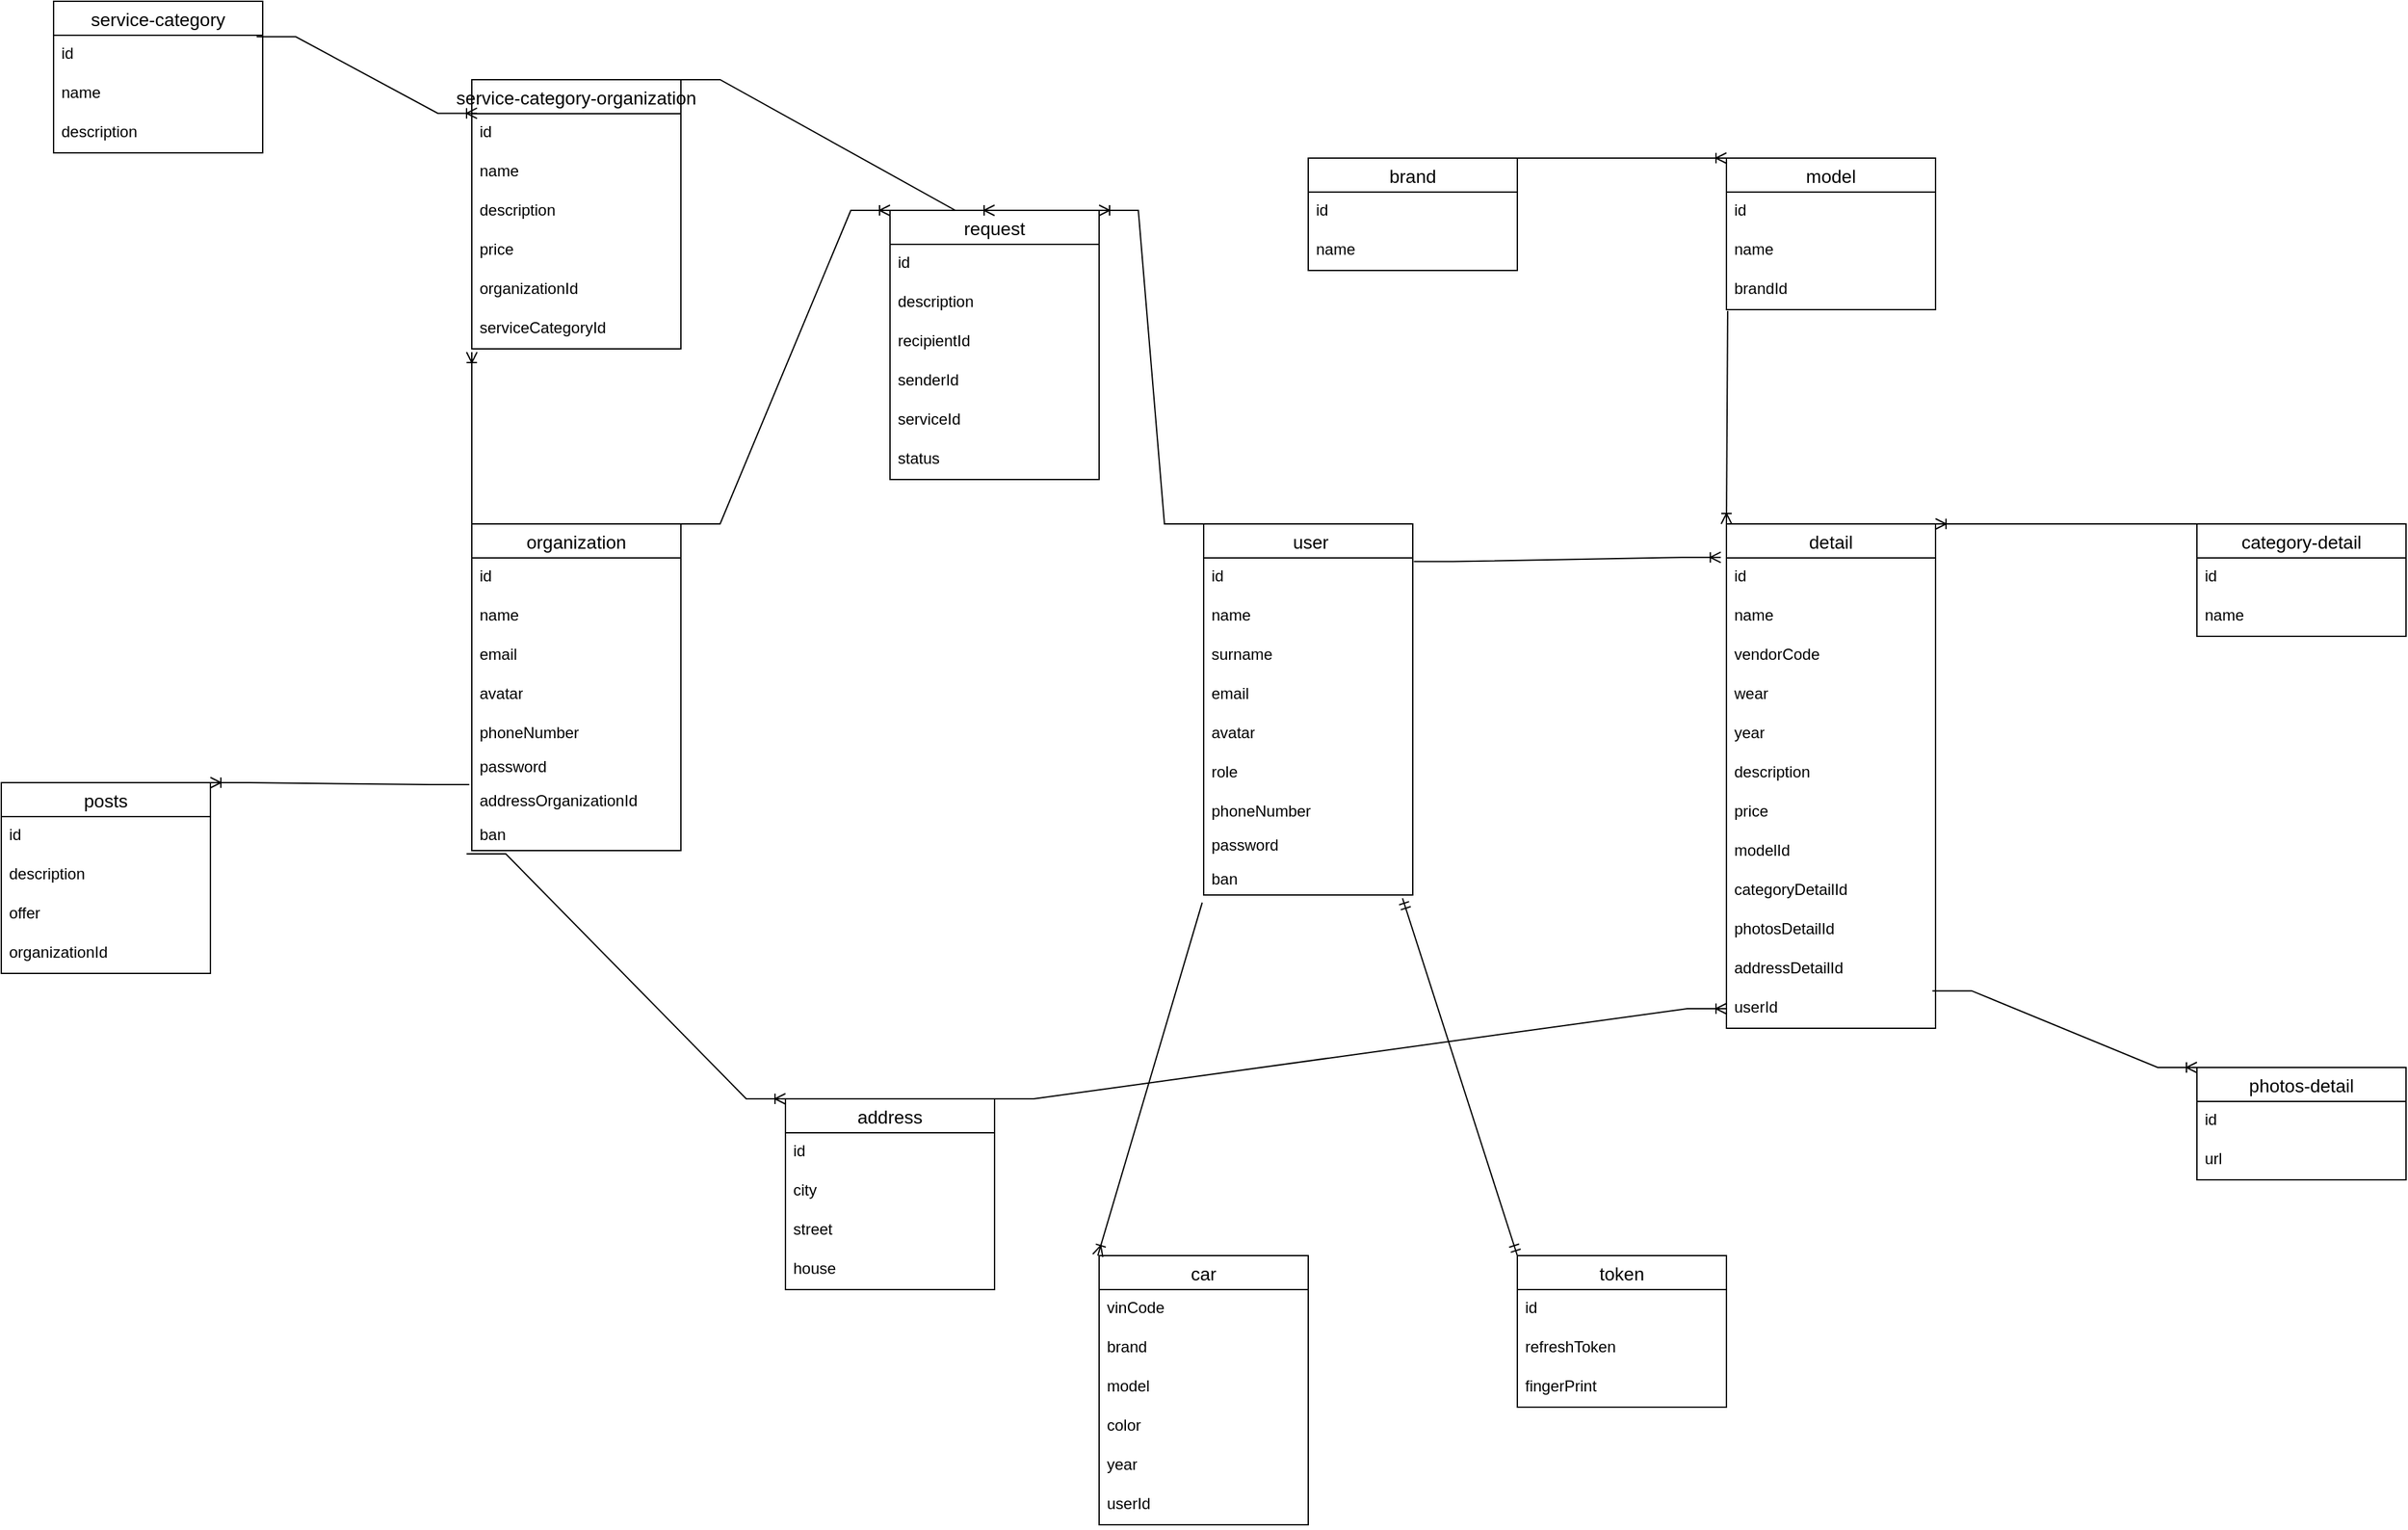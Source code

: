 <mxfile version="23.1.4" type="device">
  <diagram id="mkQ1xvhM_ryLj7Scr8Ff" name="Страница — 2">
    <mxGraphModel dx="2261" dy="1989" grid="1" gridSize="10" guides="1" tooltips="1" connect="1" arrows="1" fold="1" page="1" pageScale="1" pageWidth="827" pageHeight="1169" math="0" shadow="0">
      <root>
        <mxCell id="0" />
        <mxCell id="1" parent="0" />
        <mxCell id="lNOaAzDgbvizDWfTRkox-1" value="brand" style="swimlane;fontStyle=0;childLayout=stackLayout;horizontal=1;startSize=26;horizontalStack=0;resizeParent=1;resizeParentMax=0;resizeLast=0;collapsible=1;marginBottom=0;align=center;fontSize=14;" parent="1" vertex="1">
          <mxGeometry x="240" y="80" width="160" height="86" as="geometry" />
        </mxCell>
        <mxCell id="lNOaAzDgbvizDWfTRkox-2" value="id" style="text;strokeColor=none;fillColor=none;spacingLeft=4;spacingRight=4;overflow=hidden;rotatable=0;points=[[0,0.5],[1,0.5]];portConstraint=eastwest;fontSize=12;whiteSpace=wrap;html=1;" parent="lNOaAzDgbvizDWfTRkox-1" vertex="1">
          <mxGeometry y="26" width="160" height="30" as="geometry" />
        </mxCell>
        <mxCell id="lNOaAzDgbvizDWfTRkox-3" value="name" style="text;strokeColor=none;fillColor=none;spacingLeft=4;spacingRight=4;overflow=hidden;rotatable=0;points=[[0,0.5],[1,0.5]];portConstraint=eastwest;fontSize=12;whiteSpace=wrap;html=1;" parent="lNOaAzDgbvizDWfTRkox-1" vertex="1">
          <mxGeometry y="56" width="160" height="30" as="geometry" />
        </mxCell>
        <mxCell id="lNOaAzDgbvizDWfTRkox-7" value="model" style="swimlane;fontStyle=0;childLayout=stackLayout;horizontal=1;startSize=26;horizontalStack=0;resizeParent=1;resizeParentMax=0;resizeLast=0;collapsible=1;marginBottom=0;align=center;fontSize=14;" parent="1" vertex="1">
          <mxGeometry x="560" y="80" width="160" height="116" as="geometry" />
        </mxCell>
        <mxCell id="lNOaAzDgbvizDWfTRkox-8" value="id" style="text;strokeColor=none;fillColor=none;spacingLeft=4;spacingRight=4;overflow=hidden;rotatable=0;points=[[0,0.5],[1,0.5]];portConstraint=eastwest;fontSize=12;whiteSpace=wrap;html=1;" parent="lNOaAzDgbvizDWfTRkox-7" vertex="1">
          <mxGeometry y="26" width="160" height="30" as="geometry" />
        </mxCell>
        <mxCell id="lNOaAzDgbvizDWfTRkox-9" value="name" style="text;strokeColor=none;fillColor=none;spacingLeft=4;spacingRight=4;overflow=hidden;rotatable=0;points=[[0,0.5],[1,0.5]];portConstraint=eastwest;fontSize=12;whiteSpace=wrap;html=1;" parent="lNOaAzDgbvizDWfTRkox-7" vertex="1">
          <mxGeometry y="56" width="160" height="30" as="geometry" />
        </mxCell>
        <mxCell id="lNOaAzDgbvizDWfTRkox-11" value="brandId" style="text;strokeColor=none;fillColor=none;spacingLeft=4;spacingRight=4;overflow=hidden;rotatable=0;points=[[0,0.5],[1,0.5]];portConstraint=eastwest;fontSize=12;whiteSpace=wrap;html=1;" parent="lNOaAzDgbvizDWfTRkox-7" vertex="1">
          <mxGeometry y="86" width="160" height="30" as="geometry" />
        </mxCell>
        <mxCell id="lNOaAzDgbvizDWfTRkox-10" value="" style="edgeStyle=entityRelationEdgeStyle;fontSize=12;html=1;endArrow=ERoneToMany;rounded=0;exitX=1;exitY=0;exitDx=0;exitDy=0;entryX=0;entryY=0;entryDx=0;entryDy=0;" parent="1" source="lNOaAzDgbvizDWfTRkox-1" target="lNOaAzDgbvizDWfTRkox-7" edge="1">
          <mxGeometry width="100" height="100" relative="1" as="geometry">
            <mxPoint x="500" y="190" as="sourcePoint" />
            <mxPoint x="600" y="90" as="targetPoint" />
          </mxGeometry>
        </mxCell>
        <mxCell id="lNOaAzDgbvizDWfTRkox-12" value="category-detail" style="swimlane;fontStyle=0;childLayout=stackLayout;horizontal=1;startSize=26;horizontalStack=0;resizeParent=1;resizeParentMax=0;resizeLast=0;collapsible=1;marginBottom=0;align=center;fontSize=14;" parent="1" vertex="1">
          <mxGeometry x="920" y="360" width="160" height="86" as="geometry" />
        </mxCell>
        <mxCell id="lNOaAzDgbvizDWfTRkox-13" value="id" style="text;strokeColor=none;fillColor=none;spacingLeft=4;spacingRight=4;overflow=hidden;rotatable=0;points=[[0,0.5],[1,0.5]];portConstraint=eastwest;fontSize=12;whiteSpace=wrap;html=1;" parent="lNOaAzDgbvizDWfTRkox-12" vertex="1">
          <mxGeometry y="26" width="160" height="30" as="geometry" />
        </mxCell>
        <mxCell id="lNOaAzDgbvizDWfTRkox-14" value="name" style="text;strokeColor=none;fillColor=none;spacingLeft=4;spacingRight=4;overflow=hidden;rotatable=0;points=[[0,0.5],[1,0.5]];portConstraint=eastwest;fontSize=12;whiteSpace=wrap;html=1;" parent="lNOaAzDgbvizDWfTRkox-12" vertex="1">
          <mxGeometry y="56" width="160" height="30" as="geometry" />
        </mxCell>
        <mxCell id="lNOaAzDgbvizDWfTRkox-16" value="detail" style="swimlane;fontStyle=0;childLayout=stackLayout;horizontal=1;startSize=26;horizontalStack=0;resizeParent=1;resizeParentMax=0;resizeLast=0;collapsible=1;marginBottom=0;align=center;fontSize=14;" parent="1" vertex="1">
          <mxGeometry x="560" y="360" width="160" height="386" as="geometry" />
        </mxCell>
        <mxCell id="lNOaAzDgbvizDWfTRkox-17" value="id" style="text;strokeColor=none;fillColor=none;spacingLeft=4;spacingRight=4;overflow=hidden;rotatable=0;points=[[0,0.5],[1,0.5]];portConstraint=eastwest;fontSize=12;whiteSpace=wrap;html=1;" parent="lNOaAzDgbvizDWfTRkox-16" vertex="1">
          <mxGeometry y="26" width="160" height="30" as="geometry" />
        </mxCell>
        <mxCell id="lNOaAzDgbvizDWfTRkox-18" value="name" style="text;strokeColor=none;fillColor=none;spacingLeft=4;spacingRight=4;overflow=hidden;rotatable=0;points=[[0,0.5],[1,0.5]];portConstraint=eastwest;fontSize=12;whiteSpace=wrap;html=1;" parent="lNOaAzDgbvizDWfTRkox-16" vertex="1">
          <mxGeometry y="56" width="160" height="30" as="geometry" />
        </mxCell>
        <mxCell id="lNOaAzDgbvizDWfTRkox-19" value="vendorCode" style="text;strokeColor=none;fillColor=none;spacingLeft=4;spacingRight=4;overflow=hidden;rotatable=0;points=[[0,0.5],[1,0.5]];portConstraint=eastwest;fontSize=12;whiteSpace=wrap;html=1;" parent="lNOaAzDgbvizDWfTRkox-16" vertex="1">
          <mxGeometry y="86" width="160" height="30" as="geometry" />
        </mxCell>
        <mxCell id="lNOaAzDgbvizDWfTRkox-20" value="wear" style="text;strokeColor=none;fillColor=none;spacingLeft=4;spacingRight=4;overflow=hidden;rotatable=0;points=[[0,0.5],[1,0.5]];portConstraint=eastwest;fontSize=12;whiteSpace=wrap;html=1;" parent="lNOaAzDgbvizDWfTRkox-16" vertex="1">
          <mxGeometry y="116" width="160" height="30" as="geometry" />
        </mxCell>
        <mxCell id="lNOaAzDgbvizDWfTRkox-21" value="year" style="text;strokeColor=none;fillColor=none;spacingLeft=4;spacingRight=4;overflow=hidden;rotatable=0;points=[[0,0.5],[1,0.5]];portConstraint=eastwest;fontSize=12;whiteSpace=wrap;html=1;" parent="lNOaAzDgbvizDWfTRkox-16" vertex="1">
          <mxGeometry y="146" width="160" height="30" as="geometry" />
        </mxCell>
        <mxCell id="lNOaAzDgbvizDWfTRkox-22" value="description" style="text;strokeColor=none;fillColor=none;spacingLeft=4;spacingRight=4;overflow=hidden;rotatable=0;points=[[0,0.5],[1,0.5]];portConstraint=eastwest;fontSize=12;whiteSpace=wrap;html=1;" parent="lNOaAzDgbvizDWfTRkox-16" vertex="1">
          <mxGeometry y="176" width="160" height="30" as="geometry" />
        </mxCell>
        <mxCell id="lNOaAzDgbvizDWfTRkox-23" value="price" style="text;strokeColor=none;fillColor=none;spacingLeft=4;spacingRight=4;overflow=hidden;rotatable=0;points=[[0,0.5],[1,0.5]];portConstraint=eastwest;fontSize=12;whiteSpace=wrap;html=1;" parent="lNOaAzDgbvizDWfTRkox-16" vertex="1">
          <mxGeometry y="206" width="160" height="30" as="geometry" />
        </mxCell>
        <mxCell id="lNOaAzDgbvizDWfTRkox-28" value="modelId" style="text;strokeColor=none;fillColor=none;spacingLeft=4;spacingRight=4;overflow=hidden;rotatable=0;points=[[0,0.5],[1,0.5]];portConstraint=eastwest;fontSize=12;whiteSpace=wrap;html=1;" parent="lNOaAzDgbvizDWfTRkox-16" vertex="1">
          <mxGeometry y="236" width="160" height="30" as="geometry" />
        </mxCell>
        <mxCell id="lNOaAzDgbvizDWfTRkox-30" value="categoryDetailId" style="text;strokeColor=none;fillColor=none;spacingLeft=4;spacingRight=4;overflow=hidden;rotatable=0;points=[[0,0.5],[1,0.5]];portConstraint=eastwest;fontSize=12;whiteSpace=wrap;html=1;" parent="lNOaAzDgbvizDWfTRkox-16" vertex="1">
          <mxGeometry y="266" width="160" height="30" as="geometry" />
        </mxCell>
        <mxCell id="lNOaAzDgbvizDWfTRkox-24" value="photosDetailId" style="text;strokeColor=none;fillColor=none;spacingLeft=4;spacingRight=4;overflow=hidden;rotatable=0;points=[[0,0.5],[1,0.5]];portConstraint=eastwest;fontSize=12;whiteSpace=wrap;html=1;" parent="lNOaAzDgbvizDWfTRkox-16" vertex="1">
          <mxGeometry y="296" width="160" height="30" as="geometry" />
        </mxCell>
        <mxCell id="lNOaAzDgbvizDWfTRkox-31" value="addressDetailId" style="text;strokeColor=none;fillColor=none;spacingLeft=4;spacingRight=4;overflow=hidden;rotatable=0;points=[[0,0.5],[1,0.5]];portConstraint=eastwest;fontSize=12;whiteSpace=wrap;html=1;" parent="lNOaAzDgbvizDWfTRkox-16" vertex="1">
          <mxGeometry y="326" width="160" height="30" as="geometry" />
        </mxCell>
        <mxCell id="lNOaAzDgbvizDWfTRkox-55" value="userId" style="text;strokeColor=none;fillColor=none;spacingLeft=4;spacingRight=4;overflow=hidden;rotatable=0;points=[[0,0.5],[1,0.5]];portConstraint=eastwest;fontSize=12;whiteSpace=wrap;html=1;" parent="lNOaAzDgbvizDWfTRkox-16" vertex="1">
          <mxGeometry y="356" width="160" height="30" as="geometry" />
        </mxCell>
        <mxCell id="lNOaAzDgbvizDWfTRkox-27" value="" style="fontSize=12;html=1;endArrow=ERoneToMany;rounded=0;exitX=0.006;exitY=1.033;exitDx=0;exitDy=0;exitPerimeter=0;entryX=0;entryY=0;entryDx=0;entryDy=0;" parent="1" source="lNOaAzDgbvizDWfTRkox-11" target="lNOaAzDgbvizDWfTRkox-16" edge="1">
          <mxGeometry width="100" height="100" relative="1" as="geometry">
            <mxPoint x="450" y="430" as="sourcePoint" />
            <mxPoint x="550" y="330" as="targetPoint" />
          </mxGeometry>
        </mxCell>
        <mxCell id="lNOaAzDgbvizDWfTRkox-29" value="" style="edgeStyle=entityRelationEdgeStyle;fontSize=12;html=1;endArrow=ERoneToMany;rounded=0;exitX=0;exitY=0;exitDx=0;exitDy=0;entryX=1;entryY=0;entryDx=0;entryDy=0;" parent="1" source="lNOaAzDgbvizDWfTRkox-12" target="lNOaAzDgbvizDWfTRkox-16" edge="1">
          <mxGeometry width="100" height="100" relative="1" as="geometry">
            <mxPoint x="610" y="430" as="sourcePoint" />
            <mxPoint x="810" y="520" as="targetPoint" />
          </mxGeometry>
        </mxCell>
        <mxCell id="lNOaAzDgbvizDWfTRkox-32" value="address" style="swimlane;fontStyle=0;childLayout=stackLayout;horizontal=1;startSize=26;horizontalStack=0;resizeParent=1;resizeParentMax=0;resizeLast=0;collapsible=1;marginBottom=0;align=center;fontSize=14;" parent="1" vertex="1">
          <mxGeometry x="-160" y="800" width="160" height="146" as="geometry" />
        </mxCell>
        <mxCell id="lNOaAzDgbvizDWfTRkox-33" value="id" style="text;strokeColor=none;fillColor=none;spacingLeft=4;spacingRight=4;overflow=hidden;rotatable=0;points=[[0,0.5],[1,0.5]];portConstraint=eastwest;fontSize=12;whiteSpace=wrap;html=1;" parent="lNOaAzDgbvizDWfTRkox-32" vertex="1">
          <mxGeometry y="26" width="160" height="30" as="geometry" />
        </mxCell>
        <mxCell id="lNOaAzDgbvizDWfTRkox-42" value="city" style="text;strokeColor=none;fillColor=none;spacingLeft=4;spacingRight=4;overflow=hidden;rotatable=0;points=[[0,0.5],[1,0.5]];portConstraint=eastwest;fontSize=12;whiteSpace=wrap;html=1;" parent="lNOaAzDgbvizDWfTRkox-32" vertex="1">
          <mxGeometry y="56" width="160" height="30" as="geometry" />
        </mxCell>
        <mxCell id="lNOaAzDgbvizDWfTRkox-34" value="street" style="text;strokeColor=none;fillColor=none;spacingLeft=4;spacingRight=4;overflow=hidden;rotatable=0;points=[[0,0.5],[1,0.5]];portConstraint=eastwest;fontSize=12;whiteSpace=wrap;html=1;" parent="lNOaAzDgbvizDWfTRkox-32" vertex="1">
          <mxGeometry y="86" width="160" height="30" as="geometry" />
        </mxCell>
        <mxCell id="lNOaAzDgbvizDWfTRkox-35" value="house" style="text;strokeColor=none;fillColor=none;spacingLeft=4;spacingRight=4;overflow=hidden;rotatable=0;points=[[0,0.5],[1,0.5]];portConstraint=eastwest;fontSize=12;whiteSpace=wrap;html=1;" parent="lNOaAzDgbvizDWfTRkox-32" vertex="1">
          <mxGeometry y="116" width="160" height="30" as="geometry" />
        </mxCell>
        <mxCell id="lNOaAzDgbvizDWfTRkox-37" value="photos-detail" style="swimlane;fontStyle=0;childLayout=stackLayout;horizontal=1;startSize=26;horizontalStack=0;resizeParent=1;resizeParentMax=0;resizeLast=0;collapsible=1;marginBottom=0;align=center;fontSize=14;" parent="1" vertex="1">
          <mxGeometry x="920" y="776" width="160" height="86" as="geometry" />
        </mxCell>
        <mxCell id="lNOaAzDgbvizDWfTRkox-38" value="id" style="text;strokeColor=none;fillColor=none;spacingLeft=4;spacingRight=4;overflow=hidden;rotatable=0;points=[[0,0.5],[1,0.5]];portConstraint=eastwest;fontSize=12;whiteSpace=wrap;html=1;" parent="lNOaAzDgbvizDWfTRkox-37" vertex="1">
          <mxGeometry y="26" width="160" height="30" as="geometry" />
        </mxCell>
        <mxCell id="lNOaAzDgbvizDWfTRkox-39" value="url" style="text;strokeColor=none;fillColor=none;spacingLeft=4;spacingRight=4;overflow=hidden;rotatable=0;points=[[0,0.5],[1,0.5]];portConstraint=eastwest;fontSize=12;whiteSpace=wrap;html=1;" parent="lNOaAzDgbvizDWfTRkox-37" vertex="1">
          <mxGeometry y="56" width="160" height="30" as="geometry" />
        </mxCell>
        <mxCell id="lNOaAzDgbvizDWfTRkox-41" value="" style="edgeStyle=entityRelationEdgeStyle;fontSize=12;html=1;endArrow=ERoneToMany;rounded=0;exitX=0.985;exitY=1.044;exitDx=0;exitDy=0;entryX=0;entryY=0;entryDx=0;entryDy=0;exitPerimeter=0;" parent="1" source="lNOaAzDgbvizDWfTRkox-31" target="lNOaAzDgbvizDWfTRkox-37" edge="1">
          <mxGeometry width="100" height="100" relative="1" as="geometry">
            <mxPoint x="830" y="836" as="sourcePoint" />
            <mxPoint x="620" y="836" as="targetPoint" />
          </mxGeometry>
        </mxCell>
        <mxCell id="lNOaAzDgbvizDWfTRkox-43" value=" user" style="swimlane;fontStyle=0;childLayout=stackLayout;horizontal=1;startSize=26;horizontalStack=0;resizeParent=1;resizeParentMax=0;resizeLast=0;collapsible=1;marginBottom=0;align=center;fontSize=14;" parent="1" vertex="1">
          <mxGeometry x="160" y="360" width="160" height="284" as="geometry" />
        </mxCell>
        <mxCell id="lNOaAzDgbvizDWfTRkox-44" value="id" style="text;strokeColor=none;fillColor=none;spacingLeft=4;spacingRight=4;overflow=hidden;rotatable=0;points=[[0,0.5],[1,0.5]];portConstraint=eastwest;fontSize=12;whiteSpace=wrap;html=1;" parent="lNOaAzDgbvizDWfTRkox-43" vertex="1">
          <mxGeometry y="26" width="160" height="30" as="geometry" />
        </mxCell>
        <mxCell id="lNOaAzDgbvizDWfTRkox-45" value="name" style="text;strokeColor=none;fillColor=none;spacingLeft=4;spacingRight=4;overflow=hidden;rotatable=0;points=[[0,0.5],[1,0.5]];portConstraint=eastwest;fontSize=12;whiteSpace=wrap;html=1;" parent="lNOaAzDgbvizDWfTRkox-43" vertex="1">
          <mxGeometry y="56" width="160" height="30" as="geometry" />
        </mxCell>
        <mxCell id="lNOaAzDgbvizDWfTRkox-46" value="surname" style="text;strokeColor=none;fillColor=none;spacingLeft=4;spacingRight=4;overflow=hidden;rotatable=0;points=[[0,0.5],[1,0.5]];portConstraint=eastwest;fontSize=12;whiteSpace=wrap;html=1;" parent="lNOaAzDgbvizDWfTRkox-43" vertex="1">
          <mxGeometry y="86" width="160" height="30" as="geometry" />
        </mxCell>
        <mxCell id="lNOaAzDgbvizDWfTRkox-47" value="email" style="text;strokeColor=none;fillColor=none;spacingLeft=4;spacingRight=4;overflow=hidden;rotatable=0;points=[[0,0.5],[1,0.5]];portConstraint=eastwest;fontSize=12;whiteSpace=wrap;html=1;" parent="lNOaAzDgbvizDWfTRkox-43" vertex="1">
          <mxGeometry y="116" width="160" height="30" as="geometry" />
        </mxCell>
        <mxCell id="lNOaAzDgbvizDWfTRkox-48" value="avatar" style="text;strokeColor=none;fillColor=none;spacingLeft=4;spacingRight=4;overflow=hidden;rotatable=0;points=[[0,0.5],[1,0.5]];portConstraint=eastwest;fontSize=12;whiteSpace=wrap;html=1;" parent="lNOaAzDgbvizDWfTRkox-43" vertex="1">
          <mxGeometry y="146" width="160" height="30" as="geometry" />
        </mxCell>
        <mxCell id="lNOaAzDgbvizDWfTRkox-49" value="role" style="text;strokeColor=none;fillColor=none;spacingLeft=4;spacingRight=4;overflow=hidden;rotatable=0;points=[[0,0.5],[1,0.5]];portConstraint=eastwest;fontSize=12;whiteSpace=wrap;html=1;" parent="lNOaAzDgbvizDWfTRkox-43" vertex="1">
          <mxGeometry y="176" width="160" height="30" as="geometry" />
        </mxCell>
        <mxCell id="lNOaAzDgbvizDWfTRkox-51" value="phoneNumber" style="text;strokeColor=none;fillColor=none;spacingLeft=4;spacingRight=4;overflow=hidden;rotatable=0;points=[[0,0.5],[1,0.5]];portConstraint=eastwest;fontSize=12;whiteSpace=wrap;html=1;" parent="lNOaAzDgbvizDWfTRkox-43" vertex="1">
          <mxGeometry y="206" width="160" height="26" as="geometry" />
        </mxCell>
        <mxCell id="lNOaAzDgbvizDWfTRkox-52" value="password" style="text;strokeColor=none;fillColor=none;spacingLeft=4;spacingRight=4;overflow=hidden;rotatable=0;points=[[0,0.5],[1,0.5]];portConstraint=eastwest;fontSize=12;whiteSpace=wrap;html=1;" parent="lNOaAzDgbvizDWfTRkox-43" vertex="1">
          <mxGeometry y="232" width="160" height="26" as="geometry" />
        </mxCell>
        <mxCell id="lNOaAzDgbvizDWfTRkox-53" value="ban" style="text;strokeColor=none;fillColor=none;spacingLeft=4;spacingRight=4;overflow=hidden;rotatable=0;points=[[0,0.5],[1,0.5]];portConstraint=eastwest;fontSize=12;whiteSpace=wrap;html=1;" parent="lNOaAzDgbvizDWfTRkox-43" vertex="1">
          <mxGeometry y="258" width="160" height="26" as="geometry" />
        </mxCell>
        <mxCell id="lNOaAzDgbvizDWfTRkox-54" value="" style="edgeStyle=entityRelationEdgeStyle;fontSize=12;html=1;endArrow=ERoneToMany;rounded=0;entryX=-0.027;entryY=-0.013;entryDx=0;entryDy=0;entryPerimeter=0;exitX=1.005;exitY=0.093;exitDx=0;exitDy=0;exitPerimeter=0;" parent="1" source="lNOaAzDgbvizDWfTRkox-44" target="lNOaAzDgbvizDWfTRkox-17" edge="1">
          <mxGeometry width="100" height="100" relative="1" as="geometry">
            <mxPoint x="160" y="540" as="sourcePoint" />
            <mxPoint x="260" y="440" as="targetPoint" />
          </mxGeometry>
        </mxCell>
        <mxCell id="lNOaAzDgbvizDWfTRkox-56" value="organization" style="swimlane;fontStyle=0;childLayout=stackLayout;horizontal=1;startSize=26;horizontalStack=0;resizeParent=1;resizeParentMax=0;resizeLast=0;collapsible=1;marginBottom=0;align=center;fontSize=14;" parent="1" vertex="1">
          <mxGeometry x="-400" y="360" width="160" height="250" as="geometry" />
        </mxCell>
        <mxCell id="lNOaAzDgbvizDWfTRkox-57" value="id" style="text;strokeColor=none;fillColor=none;spacingLeft=4;spacingRight=4;overflow=hidden;rotatable=0;points=[[0,0.5],[1,0.5]];portConstraint=eastwest;fontSize=12;whiteSpace=wrap;html=1;" parent="lNOaAzDgbvizDWfTRkox-56" vertex="1">
          <mxGeometry y="26" width="160" height="30" as="geometry" />
        </mxCell>
        <mxCell id="lNOaAzDgbvizDWfTRkox-58" value="name" style="text;strokeColor=none;fillColor=none;spacingLeft=4;spacingRight=4;overflow=hidden;rotatable=0;points=[[0,0.5],[1,0.5]];portConstraint=eastwest;fontSize=12;whiteSpace=wrap;html=1;" parent="lNOaAzDgbvizDWfTRkox-56" vertex="1">
          <mxGeometry y="56" width="160" height="30" as="geometry" />
        </mxCell>
        <mxCell id="lNOaAzDgbvizDWfTRkox-60" value="email" style="text;strokeColor=none;fillColor=none;spacingLeft=4;spacingRight=4;overflow=hidden;rotatable=0;points=[[0,0.5],[1,0.5]];portConstraint=eastwest;fontSize=12;whiteSpace=wrap;html=1;" parent="lNOaAzDgbvizDWfTRkox-56" vertex="1">
          <mxGeometry y="86" width="160" height="30" as="geometry" />
        </mxCell>
        <mxCell id="lNOaAzDgbvizDWfTRkox-61" value="avatar" style="text;strokeColor=none;fillColor=none;spacingLeft=4;spacingRight=4;overflow=hidden;rotatable=0;points=[[0,0.5],[1,0.5]];portConstraint=eastwest;fontSize=12;whiteSpace=wrap;html=1;" parent="lNOaAzDgbvizDWfTRkox-56" vertex="1">
          <mxGeometry y="116" width="160" height="30" as="geometry" />
        </mxCell>
        <mxCell id="lNOaAzDgbvizDWfTRkox-63" value="phoneNumber" style="text;strokeColor=none;fillColor=none;spacingLeft=4;spacingRight=4;overflow=hidden;rotatable=0;points=[[0,0.5],[1,0.5]];portConstraint=eastwest;fontSize=12;whiteSpace=wrap;html=1;" parent="lNOaAzDgbvizDWfTRkox-56" vertex="1">
          <mxGeometry y="146" width="160" height="26" as="geometry" />
        </mxCell>
        <mxCell id="lNOaAzDgbvizDWfTRkox-64" value="password" style="text;strokeColor=none;fillColor=none;spacingLeft=4;spacingRight=4;overflow=hidden;rotatable=0;points=[[0,0.5],[1,0.5]];portConstraint=eastwest;fontSize=12;whiteSpace=wrap;html=1;" parent="lNOaAzDgbvizDWfTRkox-56" vertex="1">
          <mxGeometry y="172" width="160" height="26" as="geometry" />
        </mxCell>
        <mxCell id="lNOaAzDgbvizDWfTRkox-66" value="addressOrganizationId" style="text;strokeColor=none;fillColor=none;spacingLeft=4;spacingRight=4;overflow=hidden;rotatable=0;points=[[0,0.5],[1,0.5]];portConstraint=eastwest;fontSize=12;whiteSpace=wrap;html=1;" parent="lNOaAzDgbvizDWfTRkox-56" vertex="1">
          <mxGeometry y="198" width="160" height="26" as="geometry" />
        </mxCell>
        <mxCell id="JV-YEf9Psb-NKKr_MleC-1" value="ban" style="text;strokeColor=none;fillColor=none;spacingLeft=4;spacingRight=4;overflow=hidden;rotatable=0;points=[[0,0.5],[1,0.5]];portConstraint=eastwest;fontSize=12;whiteSpace=wrap;html=1;" parent="lNOaAzDgbvizDWfTRkox-56" vertex="1">
          <mxGeometry y="224" width="160" height="26" as="geometry" />
        </mxCell>
        <mxCell id="lNOaAzDgbvizDWfTRkox-74" value="posts" style="swimlane;fontStyle=0;childLayout=stackLayout;horizontal=1;startSize=26;horizontalStack=0;resizeParent=1;resizeParentMax=0;resizeLast=0;collapsible=1;marginBottom=0;align=center;fontSize=14;" parent="1" vertex="1">
          <mxGeometry x="-760" y="558" width="160" height="146" as="geometry" />
        </mxCell>
        <mxCell id="lNOaAzDgbvizDWfTRkox-75" value="id" style="text;strokeColor=none;fillColor=none;spacingLeft=4;spacingRight=4;overflow=hidden;rotatable=0;points=[[0,0.5],[1,0.5]];portConstraint=eastwest;fontSize=12;whiteSpace=wrap;html=1;" parent="lNOaAzDgbvizDWfTRkox-74" vertex="1">
          <mxGeometry y="26" width="160" height="30" as="geometry" />
        </mxCell>
        <mxCell id="lNOaAzDgbvizDWfTRkox-76" value="description" style="text;strokeColor=none;fillColor=none;spacingLeft=4;spacingRight=4;overflow=hidden;rotatable=0;points=[[0,0.5],[1,0.5]];portConstraint=eastwest;fontSize=12;whiteSpace=wrap;html=1;" parent="lNOaAzDgbvizDWfTRkox-74" vertex="1">
          <mxGeometry y="56" width="160" height="30" as="geometry" />
        </mxCell>
        <mxCell id="lNOaAzDgbvizDWfTRkox-77" value="offer" style="text;strokeColor=none;fillColor=none;spacingLeft=4;spacingRight=4;overflow=hidden;rotatable=0;points=[[0,0.5],[1,0.5]];portConstraint=eastwest;fontSize=12;whiteSpace=wrap;html=1;" parent="lNOaAzDgbvizDWfTRkox-74" vertex="1">
          <mxGeometry y="86" width="160" height="30" as="geometry" />
        </mxCell>
        <mxCell id="lNOaAzDgbvizDWfTRkox-89" value="organizationId" style="text;strokeColor=none;fillColor=none;spacingLeft=4;spacingRight=4;overflow=hidden;rotatable=0;points=[[0,0.5],[1,0.5]];portConstraint=eastwest;fontSize=12;whiteSpace=wrap;html=1;" parent="lNOaAzDgbvizDWfTRkox-74" vertex="1">
          <mxGeometry y="116" width="160" height="30" as="geometry" />
        </mxCell>
        <mxCell id="lNOaAzDgbvizDWfTRkox-79" value="" style="edgeStyle=entityRelationEdgeStyle;fontSize=12;html=1;endArrow=ERoneToMany;rounded=0;entryX=1;entryY=0;entryDx=0;entryDy=0;exitX=-0.012;exitY=0.058;exitDx=0;exitDy=0;exitPerimeter=0;" parent="1" source="lNOaAzDgbvizDWfTRkox-66" target="lNOaAzDgbvizDWfTRkox-74" edge="1">
          <mxGeometry width="100" height="100" relative="1" as="geometry">
            <mxPoint x="-430" y="550" as="sourcePoint" />
            <mxPoint x="180" y="540" as="targetPoint" />
            <Array as="points">
              <mxPoint x="-430" y="616" />
            </Array>
          </mxGeometry>
        </mxCell>
        <mxCell id="lNOaAzDgbvizDWfTRkox-80" value="service-category-organization" style="swimlane;fontStyle=0;childLayout=stackLayout;horizontal=1;startSize=26;horizontalStack=0;resizeParent=1;resizeParentMax=0;resizeLast=0;collapsible=1;marginBottom=0;align=center;fontSize=14;" parent="1" vertex="1">
          <mxGeometry x="-400" y="20" width="160" height="206" as="geometry" />
        </mxCell>
        <mxCell id="lNOaAzDgbvizDWfTRkox-81" value="id" style="text;strokeColor=none;fillColor=none;spacingLeft=4;spacingRight=4;overflow=hidden;rotatable=0;points=[[0,0.5],[1,0.5]];portConstraint=eastwest;fontSize=12;whiteSpace=wrap;html=1;" parent="lNOaAzDgbvizDWfTRkox-80" vertex="1">
          <mxGeometry y="26" width="160" height="30" as="geometry" />
        </mxCell>
        <mxCell id="lNOaAzDgbvizDWfTRkox-82" value="name" style="text;strokeColor=none;fillColor=none;spacingLeft=4;spacingRight=4;overflow=hidden;rotatable=0;points=[[0,0.5],[1,0.5]];portConstraint=eastwest;fontSize=12;whiteSpace=wrap;html=1;" parent="lNOaAzDgbvizDWfTRkox-80" vertex="1">
          <mxGeometry y="56" width="160" height="30" as="geometry" />
        </mxCell>
        <mxCell id="lNOaAzDgbvizDWfTRkox-88" value="description" style="text;strokeColor=none;fillColor=none;spacingLeft=4;spacingRight=4;overflow=hidden;rotatable=0;points=[[0,0.5],[1,0.5]];portConstraint=eastwest;fontSize=12;whiteSpace=wrap;html=1;" parent="lNOaAzDgbvizDWfTRkox-80" vertex="1">
          <mxGeometry y="86" width="160" height="30" as="geometry" />
        </mxCell>
        <mxCell id="lNOaAzDgbvizDWfTRkox-87" value="price" style="text;strokeColor=none;fillColor=none;spacingLeft=4;spacingRight=4;overflow=hidden;rotatable=0;points=[[0,0.5],[1,0.5]];portConstraint=eastwest;fontSize=12;whiteSpace=wrap;html=1;" parent="lNOaAzDgbvizDWfTRkox-80" vertex="1">
          <mxGeometry y="116" width="160" height="30" as="geometry" />
        </mxCell>
        <mxCell id="lNOaAzDgbvizDWfTRkox-90" value="organizationId" style="text;strokeColor=none;fillColor=none;spacingLeft=4;spacingRight=4;overflow=hidden;rotatable=0;points=[[0,0.5],[1,0.5]];portConstraint=eastwest;fontSize=12;whiteSpace=wrap;html=1;" parent="lNOaAzDgbvizDWfTRkox-80" vertex="1">
          <mxGeometry y="146" width="160" height="30" as="geometry" />
        </mxCell>
        <mxCell id="lNOaAzDgbvizDWfTRkox-98" value="serviceCategoryId" style="text;strokeColor=none;fillColor=none;spacingLeft=4;spacingRight=4;overflow=hidden;rotatable=0;points=[[0,0.5],[1,0.5]];portConstraint=eastwest;fontSize=12;whiteSpace=wrap;html=1;" parent="lNOaAzDgbvizDWfTRkox-80" vertex="1">
          <mxGeometry y="176" width="160" height="30" as="geometry" />
        </mxCell>
        <mxCell id="lNOaAzDgbvizDWfTRkox-83" value="" style="fontSize=12;html=1;endArrow=ERoneToMany;rounded=0;exitX=0;exitY=0;exitDx=0;exitDy=0;entryX=0;entryY=1.083;entryDx=0;entryDy=0;entryPerimeter=0;" parent="1" source="lNOaAzDgbvizDWfTRkox-56" edge="1" target="lNOaAzDgbvizDWfTRkox-98">
          <mxGeometry width="100" height="100" relative="1" as="geometry">
            <mxPoint x="-100" y="500" as="sourcePoint" />
            <mxPoint x="-400" y="160" as="targetPoint" />
          </mxGeometry>
        </mxCell>
        <mxCell id="lNOaAzDgbvizDWfTRkox-91" value="service-category" style="swimlane;fontStyle=0;childLayout=stackLayout;horizontal=1;startSize=26;horizontalStack=0;resizeParent=1;resizeParentMax=0;resizeLast=0;collapsible=1;marginBottom=0;align=center;fontSize=14;" parent="1" vertex="1">
          <mxGeometry x="-720" y="-40" width="160" height="116" as="geometry" />
        </mxCell>
        <mxCell id="lNOaAzDgbvizDWfTRkox-92" value="id" style="text;strokeColor=none;fillColor=none;spacingLeft=4;spacingRight=4;overflow=hidden;rotatable=0;points=[[0,0.5],[1,0.5]];portConstraint=eastwest;fontSize=12;whiteSpace=wrap;html=1;" parent="lNOaAzDgbvizDWfTRkox-91" vertex="1">
          <mxGeometry y="26" width="160" height="30" as="geometry" />
        </mxCell>
        <mxCell id="lNOaAzDgbvizDWfTRkox-93" value="name" style="text;strokeColor=none;fillColor=none;spacingLeft=4;spacingRight=4;overflow=hidden;rotatable=0;points=[[0,0.5],[1,0.5]];portConstraint=eastwest;fontSize=12;whiteSpace=wrap;html=1;" parent="lNOaAzDgbvizDWfTRkox-91" vertex="1">
          <mxGeometry y="56" width="160" height="30" as="geometry" />
        </mxCell>
        <mxCell id="lNOaAzDgbvizDWfTRkox-94" value="description" style="text;strokeColor=none;fillColor=none;spacingLeft=4;spacingRight=4;overflow=hidden;rotatable=0;points=[[0,0.5],[1,0.5]];portConstraint=eastwest;fontSize=12;whiteSpace=wrap;html=1;" parent="lNOaAzDgbvizDWfTRkox-91" vertex="1">
          <mxGeometry y="86" width="160" height="30" as="geometry" />
        </mxCell>
        <mxCell id="lNOaAzDgbvizDWfTRkox-97" value="" style="edgeStyle=entityRelationEdgeStyle;fontSize=12;html=1;endArrow=ERoneToMany;rounded=0;exitX=0.971;exitY=0.038;exitDx=0;exitDy=0;exitPerimeter=0;entryX=0.025;entryY=-0.01;entryDx=0;entryDy=0;entryPerimeter=0;" parent="1" source="lNOaAzDgbvizDWfTRkox-92" target="lNOaAzDgbvizDWfTRkox-81" edge="1">
          <mxGeometry width="100" height="100" relative="1" as="geometry">
            <mxPoint x="-500" y="98" as="sourcePoint" />
            <mxPoint x="-400" y="-2" as="targetPoint" />
          </mxGeometry>
        </mxCell>
        <mxCell id="lNOaAzDgbvizDWfTRkox-100" value="request" style="swimlane;fontStyle=0;childLayout=stackLayout;horizontal=1;startSize=26;horizontalStack=0;resizeParent=1;resizeParentMax=0;resizeLast=0;collapsible=1;marginBottom=0;align=center;fontSize=14;" parent="1" vertex="1">
          <mxGeometry x="-80" y="120" width="160" height="206" as="geometry" />
        </mxCell>
        <mxCell id="lNOaAzDgbvizDWfTRkox-101" value="id" style="text;strokeColor=none;fillColor=none;spacingLeft=4;spacingRight=4;overflow=hidden;rotatable=0;points=[[0,0.5],[1,0.5]];portConstraint=eastwest;fontSize=12;whiteSpace=wrap;html=1;" parent="lNOaAzDgbvizDWfTRkox-100" vertex="1">
          <mxGeometry y="26" width="160" height="30" as="geometry" />
        </mxCell>
        <mxCell id="lNOaAzDgbvizDWfTRkox-103" value="description" style="text;strokeColor=none;fillColor=none;spacingLeft=4;spacingRight=4;overflow=hidden;rotatable=0;points=[[0,0.5],[1,0.5]];portConstraint=eastwest;fontSize=12;whiteSpace=wrap;html=1;" parent="lNOaAzDgbvizDWfTRkox-100" vertex="1">
          <mxGeometry y="56" width="160" height="30" as="geometry" />
        </mxCell>
        <mxCell id="lNOaAzDgbvizDWfTRkox-104" value="recipientId" style="text;strokeColor=none;fillColor=none;spacingLeft=4;spacingRight=4;overflow=hidden;rotatable=0;points=[[0,0.5],[1,0.5]];portConstraint=eastwest;fontSize=12;whiteSpace=wrap;html=1;" parent="lNOaAzDgbvizDWfTRkox-100" vertex="1">
          <mxGeometry y="86" width="160" height="30" as="geometry" />
        </mxCell>
        <mxCell id="lNOaAzDgbvizDWfTRkox-105" value="senderId" style="text;strokeColor=none;fillColor=none;spacingLeft=4;spacingRight=4;overflow=hidden;rotatable=0;points=[[0,0.5],[1,0.5]];portConstraint=eastwest;fontSize=12;whiteSpace=wrap;html=1;" parent="lNOaAzDgbvizDWfTRkox-100" vertex="1">
          <mxGeometry y="116" width="160" height="30" as="geometry" />
        </mxCell>
        <mxCell id="lNOaAzDgbvizDWfTRkox-111" value="serviceId" style="text;strokeColor=none;fillColor=none;spacingLeft=4;spacingRight=4;overflow=hidden;rotatable=0;points=[[0,0.5],[1,0.5]];portConstraint=eastwest;fontSize=12;whiteSpace=wrap;html=1;" parent="lNOaAzDgbvizDWfTRkox-100" vertex="1">
          <mxGeometry y="146" width="160" height="30" as="geometry" />
        </mxCell>
        <mxCell id="lNOaAzDgbvizDWfTRkox-135" value="status" style="text;strokeColor=none;fillColor=none;spacingLeft=4;spacingRight=4;overflow=hidden;rotatable=0;points=[[0,0.5],[1,0.5]];portConstraint=eastwest;fontSize=12;whiteSpace=wrap;html=1;" parent="lNOaAzDgbvizDWfTRkox-100" vertex="1">
          <mxGeometry y="176" width="160" height="30" as="geometry" />
        </mxCell>
        <mxCell id="lNOaAzDgbvizDWfTRkox-107" value="" style="edgeStyle=entityRelationEdgeStyle;fontSize=12;html=1;endArrow=ERoneToMany;rounded=0;entryX=0;entryY=0;entryDx=0;entryDy=0;exitX=1;exitY=0;exitDx=0;exitDy=0;" parent="1" source="lNOaAzDgbvizDWfTRkox-56" target="lNOaAzDgbvizDWfTRkox-100" edge="1">
          <mxGeometry width="100" height="100" relative="1" as="geometry">
            <mxPoint x="110" y="490" as="sourcePoint" />
            <mxPoint x="210" y="390" as="targetPoint" />
          </mxGeometry>
        </mxCell>
        <mxCell id="lNOaAzDgbvizDWfTRkox-108" value="" style="edgeStyle=entityRelationEdgeStyle;fontSize=12;html=1;endArrow=ERoneToMany;rounded=0;entryX=1;entryY=0;entryDx=0;entryDy=0;exitX=0;exitY=0;exitDx=0;exitDy=0;" parent="1" source="lNOaAzDgbvizDWfTRkox-43" target="lNOaAzDgbvizDWfTRkox-100" edge="1">
          <mxGeometry width="100" height="100" relative="1" as="geometry">
            <mxPoint x="-30" y="480" as="sourcePoint" />
            <mxPoint x="130" y="80" as="targetPoint" />
          </mxGeometry>
        </mxCell>
        <mxCell id="lNOaAzDgbvizDWfTRkox-110" value="" style="edgeStyle=entityRelationEdgeStyle;fontSize=12;html=1;endArrow=ERoneToMany;rounded=0;exitX=1;exitY=0;exitDx=0;exitDy=0;entryX=0.5;entryY=0;entryDx=0;entryDy=0;" parent="1" source="lNOaAzDgbvizDWfTRkox-80" target="lNOaAzDgbvizDWfTRkox-100" edge="1">
          <mxGeometry width="100" height="100" relative="1" as="geometry">
            <mxPoint x="110" y="490" as="sourcePoint" />
            <mxPoint x="210" y="390" as="targetPoint" />
          </mxGeometry>
        </mxCell>
        <mxCell id="lNOaAzDgbvizDWfTRkox-117" value="car" style="swimlane;fontStyle=0;childLayout=stackLayout;horizontal=1;startSize=26;horizontalStack=0;resizeParent=1;resizeParentMax=0;resizeLast=0;collapsible=1;marginBottom=0;align=center;fontSize=14;" parent="1" vertex="1">
          <mxGeometry x="80" y="920" width="160" height="206" as="geometry" />
        </mxCell>
        <mxCell id="lNOaAzDgbvizDWfTRkox-127" value="" style="fontSize=12;html=1;endArrow=ERoneToMany;rounded=0;exitX=-0.007;exitY=1.224;exitDx=0;exitDy=0;exitPerimeter=0;" parent="lNOaAzDgbvizDWfTRkox-117" source="lNOaAzDgbvizDWfTRkox-53" edge="1">
          <mxGeometry width="100" height="100" relative="1" as="geometry">
            <mxPoint x="-90" y="100" as="sourcePoint" />
            <mxPoint x="-1" as="targetPoint" />
          </mxGeometry>
        </mxCell>
        <mxCell id="lNOaAzDgbvizDWfTRkox-118" value="vinCode" style="text;strokeColor=none;fillColor=none;spacingLeft=4;spacingRight=4;overflow=hidden;rotatable=0;points=[[0,0.5],[1,0.5]];portConstraint=eastwest;fontSize=12;whiteSpace=wrap;html=1;" parent="lNOaAzDgbvizDWfTRkox-117" vertex="1">
          <mxGeometry y="26" width="160" height="30" as="geometry" />
        </mxCell>
        <mxCell id="lNOaAzDgbvizDWfTRkox-119" value="brand" style="text;strokeColor=none;fillColor=none;spacingLeft=4;spacingRight=4;overflow=hidden;rotatable=0;points=[[0,0.5],[1,0.5]];portConstraint=eastwest;fontSize=12;whiteSpace=wrap;html=1;" parent="lNOaAzDgbvizDWfTRkox-117" vertex="1">
          <mxGeometry y="56" width="160" height="30" as="geometry" />
        </mxCell>
        <mxCell id="lNOaAzDgbvizDWfTRkox-120" value="model" style="text;strokeColor=none;fillColor=none;spacingLeft=4;spacingRight=4;overflow=hidden;rotatable=0;points=[[0,0.5],[1,0.5]];portConstraint=eastwest;fontSize=12;whiteSpace=wrap;html=1;" parent="lNOaAzDgbvizDWfTRkox-117" vertex="1">
          <mxGeometry y="86" width="160" height="30" as="geometry" />
        </mxCell>
        <mxCell id="lNOaAzDgbvizDWfTRkox-121" value="color" style="text;strokeColor=none;fillColor=none;spacingLeft=4;spacingRight=4;overflow=hidden;rotatable=0;points=[[0,0.5],[1,0.5]];portConstraint=eastwest;fontSize=12;whiteSpace=wrap;html=1;" parent="lNOaAzDgbvizDWfTRkox-117" vertex="1">
          <mxGeometry y="116" width="160" height="30" as="geometry" />
        </mxCell>
        <mxCell id="lNOaAzDgbvizDWfTRkox-122" value="year" style="text;strokeColor=none;fillColor=none;spacingLeft=4;spacingRight=4;overflow=hidden;rotatable=0;points=[[0,0.5],[1,0.5]];portConstraint=eastwest;fontSize=12;whiteSpace=wrap;html=1;" parent="lNOaAzDgbvizDWfTRkox-117" vertex="1">
          <mxGeometry y="146" width="160" height="30" as="geometry" />
        </mxCell>
        <mxCell id="lNOaAzDgbvizDWfTRkox-128" value="userId" style="text;strokeColor=none;fillColor=none;spacingLeft=4;spacingRight=4;overflow=hidden;rotatable=0;points=[[0,0.5],[1,0.5]];portConstraint=eastwest;fontSize=12;whiteSpace=wrap;html=1;" parent="lNOaAzDgbvizDWfTRkox-117" vertex="1">
          <mxGeometry y="176" width="160" height="30" as="geometry" />
        </mxCell>
        <mxCell id="lNOaAzDgbvizDWfTRkox-130" value="token" style="swimlane;fontStyle=0;childLayout=stackLayout;horizontal=1;startSize=26;horizontalStack=0;resizeParent=1;resizeParentMax=0;resizeLast=0;collapsible=1;marginBottom=0;align=center;fontSize=14;" parent="1" vertex="1">
          <mxGeometry x="400" y="920" width="160" height="116" as="geometry" />
        </mxCell>
        <mxCell id="lNOaAzDgbvizDWfTRkox-131" value="id" style="text;strokeColor=none;fillColor=none;spacingLeft=4;spacingRight=4;overflow=hidden;rotatable=0;points=[[0,0.5],[1,0.5]];portConstraint=eastwest;fontSize=12;whiteSpace=wrap;html=1;" parent="lNOaAzDgbvizDWfTRkox-130" vertex="1">
          <mxGeometry y="26" width="160" height="30" as="geometry" />
        </mxCell>
        <mxCell id="lNOaAzDgbvizDWfTRkox-132" value="refreshToken" style="text;strokeColor=none;fillColor=none;spacingLeft=4;spacingRight=4;overflow=hidden;rotatable=0;points=[[0,0.5],[1,0.5]];portConstraint=eastwest;fontSize=12;whiteSpace=wrap;html=1;" parent="lNOaAzDgbvizDWfTRkox-130" vertex="1">
          <mxGeometry y="56" width="160" height="30" as="geometry" />
        </mxCell>
        <mxCell id="lNOaAzDgbvizDWfTRkox-133" value="fingerPrint" style="text;strokeColor=none;fillColor=none;spacingLeft=4;spacingRight=4;overflow=hidden;rotatable=0;points=[[0,0.5],[1,0.5]];portConstraint=eastwest;fontSize=12;whiteSpace=wrap;html=1;" parent="lNOaAzDgbvizDWfTRkox-130" vertex="1">
          <mxGeometry y="86" width="160" height="30" as="geometry" />
        </mxCell>
        <mxCell id="lNOaAzDgbvizDWfTRkox-134" value="" style="fontSize=12;html=1;endArrow=ERmandOne;startArrow=ERmandOne;rounded=0;exitX=0;exitY=0;exitDx=0;exitDy=0;entryX=0.951;entryY=1.096;entryDx=0;entryDy=0;entryPerimeter=0;" parent="1" source="lNOaAzDgbvizDWfTRkox-130" target="lNOaAzDgbvizDWfTRkox-53" edge="1">
          <mxGeometry width="100" height="100" relative="1" as="geometry">
            <mxPoint x="110" y="580" as="sourcePoint" />
            <mxPoint x="210" y="480" as="targetPoint" />
          </mxGeometry>
        </mxCell>
        <mxCell id="RU6aAypnrVsC0KZj3AKV-9" value="" style="edgeStyle=entityRelationEdgeStyle;fontSize=12;html=1;endArrow=ERoneToMany;rounded=0;exitX=1;exitY=0;exitDx=0;exitDy=0;entryX=0;entryY=0.5;entryDx=0;entryDy=0;" parent="1" source="lNOaAzDgbvizDWfTRkox-32" target="lNOaAzDgbvizDWfTRkox-55" edge="1">
          <mxGeometry width="100" height="100" relative="1" as="geometry">
            <mxPoint x="20" y="630" as="sourcePoint" />
            <mxPoint x="240" y="780" as="targetPoint" />
          </mxGeometry>
        </mxCell>
        <mxCell id="RU6aAypnrVsC0KZj3AKV-10" value="" style="edgeStyle=entityRelationEdgeStyle;fontSize=12;html=1;endArrow=ERoneToMany;rounded=0;exitX=-0.025;exitY=1.096;exitDx=0;exitDy=0;entryX=0;entryY=0;entryDx=0;entryDy=0;exitPerimeter=0;" parent="1" source="JV-YEf9Psb-NKKr_MleC-1" target="lNOaAzDgbvizDWfTRkox-32" edge="1">
          <mxGeometry width="100" height="100" relative="1" as="geometry">
            <mxPoint x="-750" y="789" as="sourcePoint" />
            <mxPoint x="-190" y="750" as="targetPoint" />
          </mxGeometry>
        </mxCell>
      </root>
    </mxGraphModel>
  </diagram>
</mxfile>
